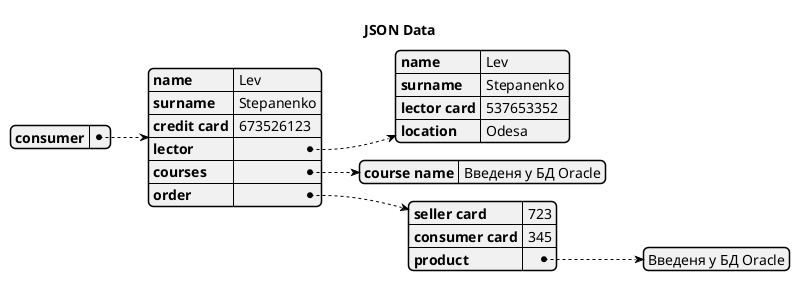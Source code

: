 @startjson

title JSON Data
{
  "сonsumer": {
    "name": "Lev",
    "surname":"Stepanenko",
    "credit card":673526123,
    "lector": {
      	"name": "Lev",
    	"surname":"Stepanenko",
    	"lector card":537653352,
        "location": "Odesa"
    },
    "courses": {
      "сourse name": "Введеня у БД Oracle"
    },
    "order": {
      "seller card": 723,
      "consumer card": 345,
      "product": [ "Введеня у БД Oracle"]
    }
  }
}
@endjson
